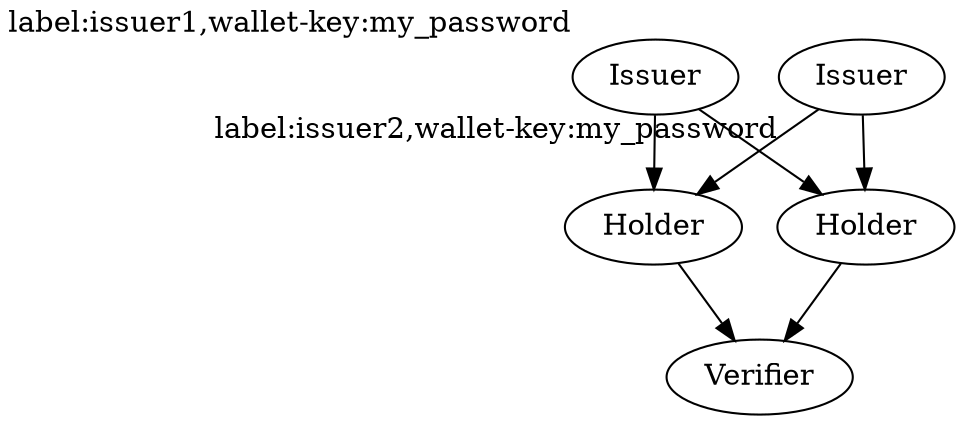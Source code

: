 digraph graph_name {
    //format
    //for Issuer
    // xlabel = "label:YOUR_ISSUER_LABEL,seed:YOUR_WALLET_SEED,wallet-name:YOUR_WALLET_NAME(OPTIONAL),wallet_key:YOUR_WALLET_KEY"

    Issuer1 [label = "Issuer", xlabel = "label:issuer1,wallet-key:my_password"]
    Issuer2 [label = "Issuer", xlabel = "label:issuer2,wallet-key:my_password"]
    Holder1 [label = "Holder"]
    Holder2 [label = "Holder"]
    Verifier [label = "Verifier"]

    Issuer1 -> Holder1;
    Issuer1 -> Holder2;
    Issuer2 -> Holder1;
    Issuer2 -> Holder2;

    Holder1 -> Verifier;
    Holder2 -> Verifier;
}